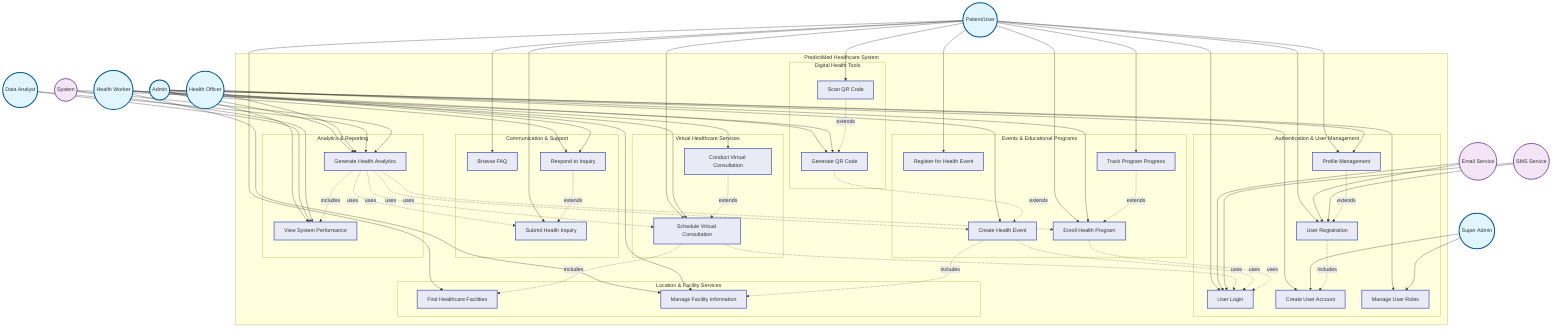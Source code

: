 graph TB
    %% ========================================
    %% PREDICTIMED COMPLETE USE CASE OVERVIEW
    %% ========================================
    
    subgraph "PredictiMed Healthcare System"
        subgraph "Authentication & User Management"
            UC1[User Registration]
            UC2[User Login]
            UC3[Profile Management]
            UC19[Create User Account]
            UC20[Manage User Roles]
        end
        
        subgraph "Communication & Support"
            UC4[Submit Health Inquiry]
            UC5[Browse FAQ]
            UC6[Respond to Inquiry]
        end
        
        subgraph "Virtual Healthcare Services"
            UC7[Schedule Virtual Consultation]
            UC8[Conduct Virtual Consultation]
        end
        
        subgraph "Events & Educational Programs"
            UC9[Create Health Event]
            UC10[Register for Health Event]
            UC13[Enroll Health Program]
            UC14[Track Program Progress]
        end
        
        subgraph "Digital Health Tools"
            UC11[Generate QR Code]
            UC12[Scan QR Code]
        end
        
        subgraph "Location & Facility Services"
            UC15[Find Healthcare Facilities]
            UC16[Manage Facility Information]
        end
        
        subgraph "Analytics & Reporting"
            UC17[Generate Health Analytics]
            UC18[View System Performance]
        end
    end
    
    %% Primary Actors
    Patient((Patient/User))
    HealthWorker((Health Worker))
    Admin((Admin))
    HealthOfficer((Health Officer))
    DataAnalyst((Data Analyst))
    SuperAdmin((Super Admin))
    
    %% Secondary Actors
    System((System))
    EmailService((Email Service))
    SMSService((SMS Service))
    
    %% Patient Use Cases
    Patient --> UC1
    Patient --> UC2
    Patient --> UC3
    Patient --> UC4
    Patient --> UC5
    Patient --> UC7
    Patient --> UC10
    Patient --> UC12
    Patient --> UC13
    Patient --> UC14
    Patient --> UC15
    
    %% Health Worker Use Cases
    HealthWorker --> UC6
    HealthWorker --> UC7
    HealthWorker --> UC8
    HealthWorker --> UC11
    HealthWorker --> UC16
    
    %% Admin Use Cases
    Admin --> UC3
    Admin --> UC6
    Admin --> UC16
    Admin --> UC17
    Admin --> UC18
    Admin --> UC19
    Admin --> UC20
    
    %% Health Officer Use Cases
    HealthOfficer --> UC9
    HealthOfficer --> UC13
    HealthOfficer --> UC17
    
    %% Data Analyst Use Cases
    DataAnalyst --> UC17
    DataAnalyst --> UC18
    
    %% Super Admin Use Cases
    SuperAdmin --> UC19
    SuperAdmin --> UC20
    
    %% System Use Cases
    System --> UC11
    System --> UC17
    System --> UC18
    
    %% Service Use Cases
    EmailService --> UC1
    EmailService --> UC2
    SMSService --> UC1
    SMSService --> UC2
    
    %% Major Include Relationships
    UC1 -.->|includes| UC19
    UC7 -.->|includes| UC15
    UC9 -.->|includes| UC16
    UC17 -.->|includes| UC18
    
    %% Major Extend Relationships
    UC3 -.->|extends| UC1
    UC6 -.->|extends| UC4
    UC8 -.->|extends| UC7
    UC11 -.->|extends| UC9
    UC12 -.->|extends| UC11
    UC14 -.->|extends| UC13
    
    %% Cross-Module Dependencies
    UC7 -.->|uses| UC2
    UC9 -.->|uses| UC2
    UC13 -.->|uses| UC2
    UC17 -.->|uses| UC4
    UC17 -.->|uses| UC7
    UC17 -.->|uses| UC9
    UC17 -.->|uses| UC13
    
    classDef primaryActor fill:#e1f5fe,stroke:#01579b,stroke-width:3px
    classDef secondaryActor fill:#f3e5f5,stroke:#4a148c,stroke-width:2px
    classDef usecase fill:#e8eaf6,stroke:#3f51b5,stroke-width:2px
    classDef system fill:#fff3e0,stroke:#e65100,stroke-width:4px
    
    class Patient,HealthWorker,Admin,HealthOfficer,DataAnalyst,SuperAdmin primaryActor
    class System,EmailService,SMSService secondaryActor
    class UC1,UC2,UC3,UC4,UC5,UC6,UC7,UC8,UC9,UC10,UC11,UC12,UC13,UC14,UC15,UC16,UC17,UC18,UC19,UC20 usecase
